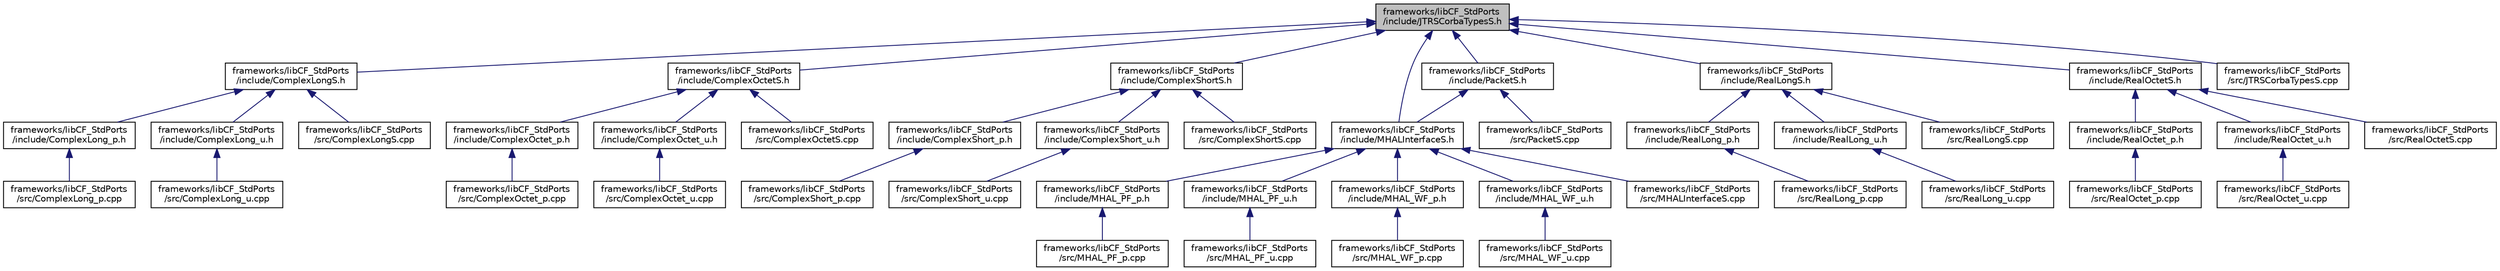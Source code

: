 digraph "frameworks/libCF_StdPorts/include/JTRSCorbaTypesS.h"
{
 // INTERACTIVE_SVG=YES
  edge [fontname="Helvetica",fontsize="10",labelfontname="Helvetica",labelfontsize="10"];
  node [fontname="Helvetica",fontsize="10",shape=record];
  Node1 [label="frameworks/libCF_StdPorts\l/include/JTRSCorbaTypesS.h",height=0.2,width=0.4,color="black", fillcolor="grey75", style="filled", fontcolor="black"];
  Node1 -> Node2 [dir="back",color="midnightblue",fontsize="10",style="solid",fontname="Helvetica"];
  Node2 [label="frameworks/libCF_StdPorts\l/include/ComplexLongS.h",height=0.2,width=0.4,color="black", fillcolor="white", style="filled",URL="$_complex_long_s_8h.html"];
  Node2 -> Node3 [dir="back",color="midnightblue",fontsize="10",style="solid",fontname="Helvetica"];
  Node3 [label="frameworks/libCF_StdPorts\l/include/ComplexLong_p.h",height=0.2,width=0.4,color="black", fillcolor="white", style="filled",URL="$_complex_long__p_8h.html",tooltip=":  "];
  Node3 -> Node4 [dir="back",color="midnightblue",fontsize="10",style="solid",fontname="Helvetica"];
  Node4 [label="frameworks/libCF_StdPorts\l/src/ComplexLong_p.cpp",height=0.2,width=0.4,color="black", fillcolor="white", style="filled",URL="$_complex_long__p_8cpp.html",tooltip=":  "];
  Node2 -> Node5 [dir="back",color="midnightblue",fontsize="10",style="solid",fontname="Helvetica"];
  Node5 [label="frameworks/libCF_StdPorts\l/include/ComplexLong_u.h",height=0.2,width=0.4,color="black", fillcolor="white", style="filled",URL="$_complex_long__u_8h.html",tooltip=":  "];
  Node5 -> Node6 [dir="back",color="midnightblue",fontsize="10",style="solid",fontname="Helvetica"];
  Node6 [label="frameworks/libCF_StdPorts\l/src/ComplexLong_u.cpp",height=0.2,width=0.4,color="black", fillcolor="white", style="filled",URL="$_complex_long__u_8cpp.html",tooltip=":  "];
  Node2 -> Node7 [dir="back",color="midnightblue",fontsize="10",style="solid",fontname="Helvetica"];
  Node7 [label="frameworks/libCF_StdPorts\l/src/ComplexLongS.cpp",height=0.2,width=0.4,color="black", fillcolor="white", style="filled",URL="$_complex_long_s_8cpp.html"];
  Node1 -> Node8 [dir="back",color="midnightblue",fontsize="10",style="solid",fontname="Helvetica"];
  Node8 [label="frameworks/libCF_StdPorts\l/include/ComplexOctetS.h",height=0.2,width=0.4,color="black", fillcolor="white", style="filled",URL="$_complex_octet_s_8h.html"];
  Node8 -> Node9 [dir="back",color="midnightblue",fontsize="10",style="solid",fontname="Helvetica"];
  Node9 [label="frameworks/libCF_StdPorts\l/include/ComplexOctet_p.h",height=0.2,width=0.4,color="black", fillcolor="white", style="filled",URL="$_complex_octet__p_8h.html",tooltip=":  "];
  Node9 -> Node10 [dir="back",color="midnightblue",fontsize="10",style="solid",fontname="Helvetica"];
  Node10 [label="frameworks/libCF_StdPorts\l/src/ComplexOctet_p.cpp",height=0.2,width=0.4,color="black", fillcolor="white", style="filled",URL="$_complex_octet__p_8cpp.html",tooltip=":  "];
  Node8 -> Node11 [dir="back",color="midnightblue",fontsize="10",style="solid",fontname="Helvetica"];
  Node11 [label="frameworks/libCF_StdPorts\l/include/ComplexOctet_u.h",height=0.2,width=0.4,color="black", fillcolor="white", style="filled",URL="$_complex_octet__u_8h.html",tooltip=":  "];
  Node11 -> Node12 [dir="back",color="midnightblue",fontsize="10",style="solid",fontname="Helvetica"];
  Node12 [label="frameworks/libCF_StdPorts\l/src/ComplexOctet_u.cpp",height=0.2,width=0.4,color="black", fillcolor="white", style="filled",URL="$_complex_octet__u_8cpp.html",tooltip=":  "];
  Node8 -> Node13 [dir="back",color="midnightblue",fontsize="10",style="solid",fontname="Helvetica"];
  Node13 [label="frameworks/libCF_StdPorts\l/src/ComplexOctetS.cpp",height=0.2,width=0.4,color="black", fillcolor="white", style="filled",URL="$_complex_octet_s_8cpp.html"];
  Node1 -> Node14 [dir="back",color="midnightblue",fontsize="10",style="solid",fontname="Helvetica"];
  Node14 [label="frameworks/libCF_StdPorts\l/include/ComplexShortS.h",height=0.2,width=0.4,color="black", fillcolor="white", style="filled",URL="$_complex_short_s_8h.html"];
  Node14 -> Node15 [dir="back",color="midnightblue",fontsize="10",style="solid",fontname="Helvetica"];
  Node15 [label="frameworks/libCF_StdPorts\l/include/ComplexShort_p.h",height=0.2,width=0.4,color="black", fillcolor="white", style="filled",URL="$_complex_short__p_8h.html",tooltip=":  "];
  Node15 -> Node16 [dir="back",color="midnightblue",fontsize="10",style="solid",fontname="Helvetica"];
  Node16 [label="frameworks/libCF_StdPorts\l/src/ComplexShort_p.cpp",height=0.2,width=0.4,color="black", fillcolor="white", style="filled",URL="$_complex_short__p_8cpp.html",tooltip=":  "];
  Node14 -> Node17 [dir="back",color="midnightblue",fontsize="10",style="solid",fontname="Helvetica"];
  Node17 [label="frameworks/libCF_StdPorts\l/include/ComplexShort_u.h",height=0.2,width=0.4,color="black", fillcolor="white", style="filled",URL="$_complex_short__u_8h.html",tooltip=":  "];
  Node17 -> Node18 [dir="back",color="midnightblue",fontsize="10",style="solid",fontname="Helvetica"];
  Node18 [label="frameworks/libCF_StdPorts\l/src/ComplexShort_u.cpp",height=0.2,width=0.4,color="black", fillcolor="white", style="filled",URL="$_complex_short__u_8cpp.html",tooltip=":  "];
  Node14 -> Node19 [dir="back",color="midnightblue",fontsize="10",style="solid",fontname="Helvetica"];
  Node19 [label="frameworks/libCF_StdPorts\l/src/ComplexShortS.cpp",height=0.2,width=0.4,color="black", fillcolor="white", style="filled",URL="$_complex_short_s_8cpp.html"];
  Node1 -> Node20 [dir="back",color="midnightblue",fontsize="10",style="solid",fontname="Helvetica"];
  Node20 [label="frameworks/libCF_StdPorts\l/include/MHALInterfaceS.h",height=0.2,width=0.4,color="black", fillcolor="white", style="filled",URL="$_m_h_a_l_interface_s_8h.html"];
  Node20 -> Node21 [dir="back",color="midnightblue",fontsize="10",style="solid",fontname="Helvetica"];
  Node21 [label="frameworks/libCF_StdPorts\l/include/MHAL_PF_p.h",height=0.2,width=0.4,color="black", fillcolor="white", style="filled",URL="$_m_h_a_l___p_f__p_8h.html",tooltip=":  "];
  Node21 -> Node22 [dir="back",color="midnightblue",fontsize="10",style="solid",fontname="Helvetica"];
  Node22 [label="frameworks/libCF_StdPorts\l/src/MHAL_PF_p.cpp",height=0.2,width=0.4,color="black", fillcolor="white", style="filled",URL="$_m_h_a_l___p_f__p_8cpp.html",tooltip=":  "];
  Node20 -> Node23 [dir="back",color="midnightblue",fontsize="10",style="solid",fontname="Helvetica"];
  Node23 [label="frameworks/libCF_StdPorts\l/include/MHAL_PF_u.h",height=0.2,width=0.4,color="black", fillcolor="white", style="filled",URL="$_m_h_a_l___p_f__u_8h.html",tooltip=":  "];
  Node23 -> Node24 [dir="back",color="midnightblue",fontsize="10",style="solid",fontname="Helvetica"];
  Node24 [label="frameworks/libCF_StdPorts\l/src/MHAL_PF_u.cpp",height=0.2,width=0.4,color="black", fillcolor="white", style="filled",URL="$_m_h_a_l___p_f__u_8cpp.html"];
  Node20 -> Node25 [dir="back",color="midnightblue",fontsize="10",style="solid",fontname="Helvetica"];
  Node25 [label="frameworks/libCF_StdPorts\l/include/MHAL_WF_p.h",height=0.2,width=0.4,color="black", fillcolor="white", style="filled",URL="$_m_h_a_l___w_f__p_8h.html",tooltip=":  "];
  Node25 -> Node26 [dir="back",color="midnightblue",fontsize="10",style="solid",fontname="Helvetica"];
  Node26 [label="frameworks/libCF_StdPorts\l/src/MHAL_WF_p.cpp",height=0.2,width=0.4,color="black", fillcolor="white", style="filled",URL="$_m_h_a_l___w_f__p_8cpp.html",tooltip=":  "];
  Node20 -> Node27 [dir="back",color="midnightblue",fontsize="10",style="solid",fontname="Helvetica"];
  Node27 [label="frameworks/libCF_StdPorts\l/include/MHAL_WF_u.h",height=0.2,width=0.4,color="black", fillcolor="white", style="filled",URL="$_m_h_a_l___w_f__u_8h.html",tooltip=":  "];
  Node27 -> Node28 [dir="back",color="midnightblue",fontsize="10",style="solid",fontname="Helvetica"];
  Node28 [label="frameworks/libCF_StdPorts\l/src/MHAL_WF_u.cpp",height=0.2,width=0.4,color="black", fillcolor="white", style="filled",URL="$_m_h_a_l___w_f__u_8cpp.html"];
  Node20 -> Node29 [dir="back",color="midnightblue",fontsize="10",style="solid",fontname="Helvetica"];
  Node29 [label="frameworks/libCF_StdPorts\l/src/MHALInterfaceS.cpp",height=0.2,width=0.4,color="black", fillcolor="white", style="filled",URL="$_m_h_a_l_interface_s_8cpp.html"];
  Node1 -> Node30 [dir="back",color="midnightblue",fontsize="10",style="solid",fontname="Helvetica"];
  Node30 [label="frameworks/libCF_StdPorts\l/include/PacketS.h",height=0.2,width=0.4,color="black", fillcolor="white", style="filled",URL="$_packet_s_8h.html"];
  Node30 -> Node20 [dir="back",color="midnightblue",fontsize="10",style="solid",fontname="Helvetica"];
  Node30 -> Node31 [dir="back",color="midnightblue",fontsize="10",style="solid",fontname="Helvetica"];
  Node31 [label="frameworks/libCF_StdPorts\l/src/PacketS.cpp",height=0.2,width=0.4,color="black", fillcolor="white", style="filled",URL="$_packet_s_8cpp.html"];
  Node1 -> Node32 [dir="back",color="midnightblue",fontsize="10",style="solid",fontname="Helvetica"];
  Node32 [label="frameworks/libCF_StdPorts\l/include/RealLongS.h",height=0.2,width=0.4,color="black", fillcolor="white", style="filled",URL="$_real_long_s_8h.html"];
  Node32 -> Node33 [dir="back",color="midnightblue",fontsize="10",style="solid",fontname="Helvetica"];
  Node33 [label="frameworks/libCF_StdPorts\l/include/RealLong_p.h",height=0.2,width=0.4,color="black", fillcolor="white", style="filled",URL="$_real_long__p_8h.html",tooltip=":  "];
  Node33 -> Node34 [dir="back",color="midnightblue",fontsize="10",style="solid",fontname="Helvetica"];
  Node34 [label="frameworks/libCF_StdPorts\l/src/RealLong_p.cpp",height=0.2,width=0.4,color="black", fillcolor="white", style="filled",URL="$_real_long__p_8cpp.html",tooltip=":  "];
  Node32 -> Node35 [dir="back",color="midnightblue",fontsize="10",style="solid",fontname="Helvetica"];
  Node35 [label="frameworks/libCF_StdPorts\l/include/RealLong_u.h",height=0.2,width=0.4,color="black", fillcolor="white", style="filled",URL="$_real_long__u_8h.html",tooltip=":  "];
  Node35 -> Node36 [dir="back",color="midnightblue",fontsize="10",style="solid",fontname="Helvetica"];
  Node36 [label="frameworks/libCF_StdPorts\l/src/RealLong_u.cpp",height=0.2,width=0.4,color="black", fillcolor="white", style="filled",URL="$_real_long__u_8cpp.html",tooltip=":  "];
  Node32 -> Node37 [dir="back",color="midnightblue",fontsize="10",style="solid",fontname="Helvetica"];
  Node37 [label="frameworks/libCF_StdPorts\l/src/RealLongS.cpp",height=0.2,width=0.4,color="black", fillcolor="white", style="filled",URL="$_real_long_s_8cpp.html"];
  Node1 -> Node38 [dir="back",color="midnightblue",fontsize="10",style="solid",fontname="Helvetica"];
  Node38 [label="frameworks/libCF_StdPorts\l/include/RealOctetS.h",height=0.2,width=0.4,color="black", fillcolor="white", style="filled",URL="$_real_octet_s_8h.html"];
  Node38 -> Node39 [dir="back",color="midnightblue",fontsize="10",style="solid",fontname="Helvetica"];
  Node39 [label="frameworks/libCF_StdPorts\l/include/RealOctet_p.h",height=0.2,width=0.4,color="black", fillcolor="white", style="filled",URL="$_real_octet__p_8h.html",tooltip=":  "];
  Node39 -> Node40 [dir="back",color="midnightblue",fontsize="10",style="solid",fontname="Helvetica"];
  Node40 [label="frameworks/libCF_StdPorts\l/src/RealOctet_p.cpp",height=0.2,width=0.4,color="black", fillcolor="white", style="filled",URL="$_real_octet__p_8cpp.html",tooltip=":  "];
  Node38 -> Node41 [dir="back",color="midnightblue",fontsize="10",style="solid",fontname="Helvetica"];
  Node41 [label="frameworks/libCF_StdPorts\l/include/RealOctet_u.h",height=0.2,width=0.4,color="black", fillcolor="white", style="filled",URL="$_real_octet__u_8h.html",tooltip=":  "];
  Node41 -> Node42 [dir="back",color="midnightblue",fontsize="10",style="solid",fontname="Helvetica"];
  Node42 [label="frameworks/libCF_StdPorts\l/src/RealOctet_u.cpp",height=0.2,width=0.4,color="black", fillcolor="white", style="filled",URL="$_real_octet__u_8cpp.html"];
  Node38 -> Node43 [dir="back",color="midnightblue",fontsize="10",style="solid",fontname="Helvetica"];
  Node43 [label="frameworks/libCF_StdPorts\l/src/RealOctetS.cpp",height=0.2,width=0.4,color="black", fillcolor="white", style="filled",URL="$_real_octet_s_8cpp.html"];
  Node1 -> Node44 [dir="back",color="midnightblue",fontsize="10",style="solid",fontname="Helvetica"];
  Node44 [label="frameworks/libCF_StdPorts\l/src/JTRSCorbaTypesS.cpp",height=0.2,width=0.4,color="black", fillcolor="white", style="filled",URL="$_j_t_r_s_corba_types_s_8cpp.html"];
}
